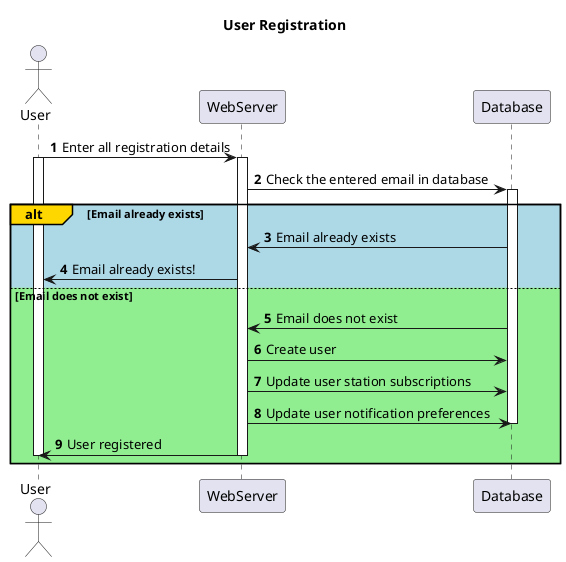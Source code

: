 @startuml
'https://plantuml.com/sequence-diagram
title User Registration
autonumber
actor User
participant WebServer
participant Database

User -> WebServer: Enter all registration details
activate User
activate WebServer
WebServer -> Database: Check the entered email in database
activate Database
alt#Gold #LightBlue Email already exists
    Database -> WebServer: Email already exists
    WebServer -> User: Email already exists!
else #LightGreen Email does not exist
    Database -> WebServer: Email does not exist
WebServer -> Database: Create user
WebServer -> Database: Update user station subscriptions
WebServer -> Database: Update user notification preferences
deactivate Database
WebServer -> User: User registered
deactivate WebServer
deactivate User
end
@enduml
